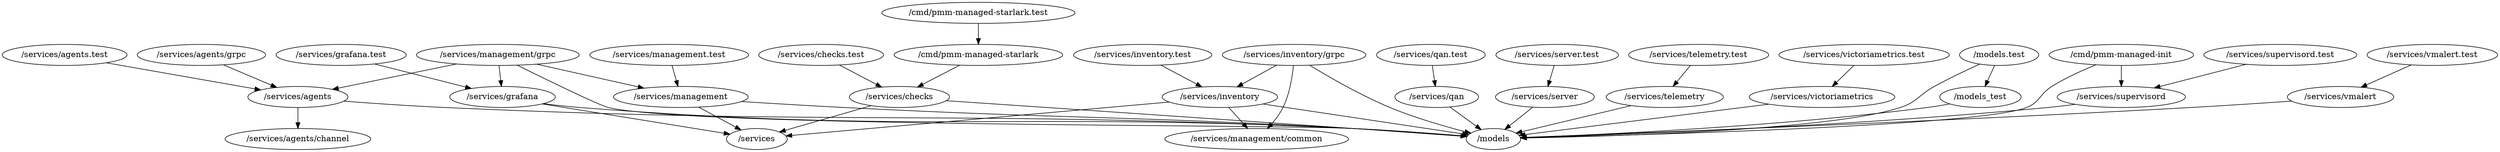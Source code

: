 digraph packages {
	"/cmd/pmm-managed-init" -> "/models";
	"/cmd/pmm-managed-init" -> "/services/supervisord";
	"/cmd/pmm-managed-starlark" -> "/services/checks";
	"/cmd/pmm-managed-starlark.test" -> "/cmd/pmm-managed-starlark";
	"/models.test" -> "/models";
	"/models.test" -> "/models_test";
	"/models_test" -> "/models";
	"/services/agents" -> "/models";
	"/services/agents" -> "/services/agents/channel";
	"/services/agents.test" -> "/services/agents";
	"/services/agents/grpc" -> "/services/agents";
	"/services/checks" -> "/models";
	"/services/checks" -> "/services";
	"/services/checks.test" -> "/services/checks";
	"/services/grafana" -> "/models";
	"/services/grafana" -> "/services";
	"/services/grafana.test" -> "/services/grafana";
	"/services/inventory" -> "/models";
	"/services/inventory" -> "/services";
	"/services/inventory" -> "/services/management/common";
	"/services/inventory.test" -> "/services/inventory";
	"/services/inventory/grpc" -> "/models";
	"/services/inventory/grpc" -> "/services/inventory";
	"/services/inventory/grpc" -> "/services/management/common";
	"/services/management" -> "/models";
	"/services/management" -> "/services";
	"/services/management.test" -> "/services/management";
	"/services/management/grpc" -> "/models";
	"/services/management/grpc" -> "/services/agents";
	"/services/management/grpc" -> "/services/grafana";
	"/services/management/grpc" -> "/services/management";
	"/services/qan" -> "/models";
	"/services/qan.test" -> "/services/qan";
	"/services/server" -> "/models";
	"/services/server.test" -> "/services/server";
	"/services/supervisord" -> "/models";
	"/services/supervisord.test" -> "/services/supervisord";
	"/services/telemetry" -> "/models";
	"/services/telemetry.test" -> "/services/telemetry";
	"/services/victoriametrics" -> "/models";
	"/services/victoriametrics.test" -> "/services/victoriametrics";
	"/services/vmalert" -> "/models";
	"/services/vmalert.test" -> "/services/vmalert";
}
